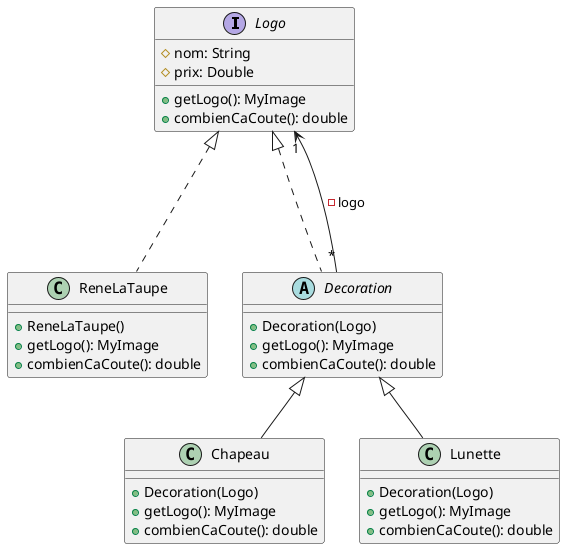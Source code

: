 @startuml

interface Logo {
    # nom: String
    # prix: Double
    + getLogo(): MyImage
    + combienCaCoute(): double
}
class ReneLaTaupe {
    + ReneLaTaupe()
    + getLogo(): MyImage
    + combienCaCoute(): double
}
abstract class Decoration {
    + Decoration(Logo)
    + getLogo(): MyImage
    + combienCaCoute(): double
}
class Chapeau {
    + Decoration(Logo)
    + getLogo(): MyImage
    + combienCaCoute(): double
}
class Lunette {
    + Decoration(Logo)
    + getLogo(): MyImage
    + combienCaCoute(): double
}

Logo <|.-- ReneLaTaupe
Logo <|.-- Decoration
Decoration <|-- Chapeau
Decoration <|-- Lunette
Decoration "*" --> "1" Logo: - logo

@enduml
